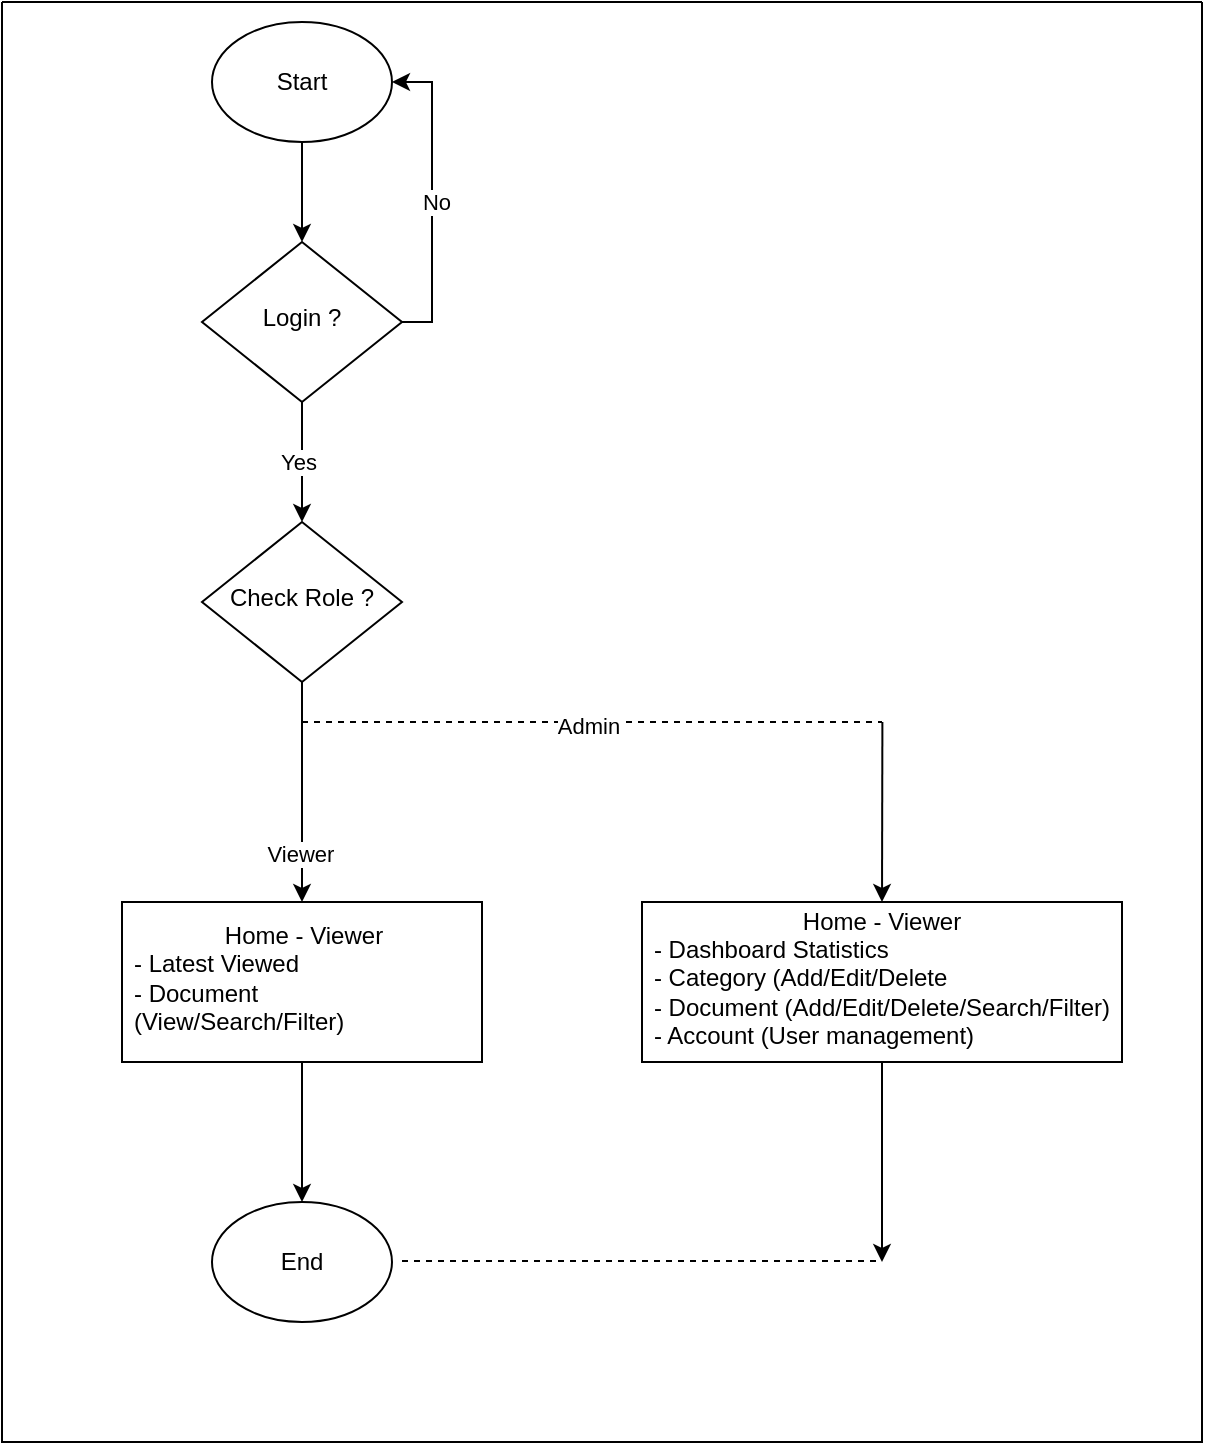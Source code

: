 <mxfile version="28.2.5">
  <diagram id="C5RBs43oDa-KdzZeNtuy" name="Page-1">
    <mxGraphModel dx="1665" dy="761" grid="1" gridSize="10" guides="1" tooltips="1" connect="1" arrows="1" fold="1" page="1" pageScale="1" pageWidth="827" pageHeight="1169" math="0" shadow="0">
      <root>
        <mxCell id="WIyWlLk6GJQsqaUBKTNV-0" />
        <mxCell id="WIyWlLk6GJQsqaUBKTNV-1" parent="WIyWlLk6GJQsqaUBKTNV-0" />
        <mxCell id="KvHcU47rv7xYEL3rzJnX-13" value="" style="swimlane;startSize=0;" vertex="1" parent="WIyWlLk6GJQsqaUBKTNV-1">
          <mxGeometry x="80" y="40" width="600" height="720" as="geometry" />
        </mxCell>
        <mxCell id="KvHcU47rv7xYEL3rzJnX-27" style="edgeStyle=orthogonalEdgeStyle;rounded=0;orthogonalLoop=1;jettySize=auto;html=1;entryX=1;entryY=0.5;entryDx=0;entryDy=0;" edge="1" parent="KvHcU47rv7xYEL3rzJnX-13" source="KvHcU47rv7xYEL3rzJnX-29" target="KvHcU47rv7xYEL3rzJnX-33">
          <mxGeometry relative="1" as="geometry">
            <Array as="points">
              <mxPoint x="215" y="160" />
              <mxPoint x="215" y="40" />
            </Array>
          </mxGeometry>
        </mxCell>
        <mxCell id="KvHcU47rv7xYEL3rzJnX-28" value="No" style="edgeLabel;html=1;align=center;verticalAlign=middle;resizable=0;points=[];" vertex="1" connectable="0" parent="KvHcU47rv7xYEL3rzJnX-27">
          <mxGeometry x="-0.032" y="-2" relative="1" as="geometry">
            <mxPoint as="offset" />
          </mxGeometry>
        </mxCell>
        <mxCell id="KvHcU47rv7xYEL3rzJnX-37" value="" style="edgeStyle=orthogonalEdgeStyle;rounded=0;orthogonalLoop=1;jettySize=auto;html=1;" edge="1" parent="KvHcU47rv7xYEL3rzJnX-13" source="KvHcU47rv7xYEL3rzJnX-29" target="KvHcU47rv7xYEL3rzJnX-36">
          <mxGeometry relative="1" as="geometry" />
        </mxCell>
        <mxCell id="KvHcU47rv7xYEL3rzJnX-38" value="Yes" style="edgeLabel;html=1;align=center;verticalAlign=middle;resizable=0;points=[];" vertex="1" connectable="0" parent="KvHcU47rv7xYEL3rzJnX-37">
          <mxGeometry y="-2" relative="1" as="geometry">
            <mxPoint as="offset" />
          </mxGeometry>
        </mxCell>
        <mxCell id="KvHcU47rv7xYEL3rzJnX-29" value="Login ?" style="rhombus;whiteSpace=wrap;html=1;shadow=0;fontFamily=Helvetica;fontSize=12;align=center;strokeWidth=1;spacing=6;spacingTop=-4;" vertex="1" parent="KvHcU47rv7xYEL3rzJnX-13">
          <mxGeometry x="100" y="120" width="100" height="80" as="geometry" />
        </mxCell>
        <mxCell id="KvHcU47rv7xYEL3rzJnX-32" value="" style="edgeStyle=orthogonalEdgeStyle;rounded=0;orthogonalLoop=1;jettySize=auto;html=1;" edge="1" parent="KvHcU47rv7xYEL3rzJnX-13" source="KvHcU47rv7xYEL3rzJnX-33" target="KvHcU47rv7xYEL3rzJnX-29">
          <mxGeometry relative="1" as="geometry" />
        </mxCell>
        <mxCell id="KvHcU47rv7xYEL3rzJnX-33" value="Start" style="ellipse;whiteSpace=wrap;html=1;" vertex="1" parent="KvHcU47rv7xYEL3rzJnX-13">
          <mxGeometry x="105" y="10" width="90" height="60" as="geometry" />
        </mxCell>
        <mxCell id="KvHcU47rv7xYEL3rzJnX-57" style="edgeStyle=orthogonalEdgeStyle;rounded=0;orthogonalLoop=1;jettySize=auto;html=1;entryX=0.5;entryY=0;entryDx=0;entryDy=0;" edge="1" parent="KvHcU47rv7xYEL3rzJnX-13" source="KvHcU47rv7xYEL3rzJnX-36" target="KvHcU47rv7xYEL3rzJnX-41">
          <mxGeometry relative="1" as="geometry" />
        </mxCell>
        <mxCell id="KvHcU47rv7xYEL3rzJnX-62" value="Viewer" style="edgeLabel;html=1;align=center;verticalAlign=middle;resizable=0;points=[];" vertex="1" connectable="0" parent="KvHcU47rv7xYEL3rzJnX-57">
          <mxGeometry x="0.564" y="-1" relative="1" as="geometry">
            <mxPoint as="offset" />
          </mxGeometry>
        </mxCell>
        <mxCell id="KvHcU47rv7xYEL3rzJnX-36" value="Check Role ?" style="rhombus;whiteSpace=wrap;html=1;shadow=0;fontFamily=Helvetica;fontSize=12;align=center;strokeWidth=1;spacing=6;spacingTop=-4;" vertex="1" parent="KvHcU47rv7xYEL3rzJnX-13">
          <mxGeometry x="100" y="260" width="100" height="80" as="geometry" />
        </mxCell>
        <mxCell id="KvHcU47rv7xYEL3rzJnX-56" style="edgeStyle=orthogonalEdgeStyle;rounded=0;orthogonalLoop=1;jettySize=auto;html=1;entryX=0.5;entryY=0;entryDx=0;entryDy=0;" edge="1" parent="KvHcU47rv7xYEL3rzJnX-13" source="KvHcU47rv7xYEL3rzJnX-41" target="KvHcU47rv7xYEL3rzJnX-54">
          <mxGeometry relative="1" as="geometry" />
        </mxCell>
        <mxCell id="KvHcU47rv7xYEL3rzJnX-41" value="&lt;div style=&quot;text-align: center;&quot;&gt;&lt;span style=&quot;background-color: transparent; color: light-dark(rgb(0, 0, 0), rgb(255, 255, 255));&quot;&gt;Home - Viewer&lt;/span&gt;&lt;/div&gt;- Latest Viewed&lt;br&gt;- Document (View/Search/Filter)" style="whiteSpace=wrap;html=1;shadow=0;strokeWidth=1;spacing=6;spacingTop=-4;align=left;" vertex="1" parent="KvHcU47rv7xYEL3rzJnX-13">
          <mxGeometry x="60" y="450" width="180" height="80" as="geometry" />
        </mxCell>
        <mxCell id="KvHcU47rv7xYEL3rzJnX-54" value="End" style="ellipse;whiteSpace=wrap;html=1;" vertex="1" parent="KvHcU47rv7xYEL3rzJnX-13">
          <mxGeometry x="105" y="600" width="90" height="60" as="geometry" />
        </mxCell>
        <mxCell id="KvHcU47rv7xYEL3rzJnX-58" value="&lt;div&gt;&lt;span style=&quot;background-color: transparent; color: light-dark(rgb(0, 0, 0), rgb(255, 255, 255));&quot;&gt;Home - Viewer&lt;/span&gt;&lt;/div&gt;&lt;span style=&quot;&quot;&gt;&lt;div style=&quot;text-align: left;&quot;&gt;&lt;span style=&quot;background-color: transparent; color: light-dark(rgb(0, 0, 0), rgb(255, 255, 255));&quot;&gt;- Dashboard Statistics&lt;/span&gt;&lt;/div&gt;&lt;/span&gt;&lt;span style=&quot;&quot;&gt;&lt;div style=&quot;text-align: left;&quot;&gt;&lt;span style=&quot;background-color: transparent; color: light-dark(rgb(0, 0, 0), rgb(255, 255, 255));&quot;&gt;- Category (Add/Edit/Delete&lt;/span&gt;&lt;/div&gt;&lt;/span&gt;&lt;span style=&quot;&quot;&gt;&lt;div style=&quot;text-align: left;&quot;&gt;&lt;span style=&quot;background-color: transparent; color: light-dark(rgb(0, 0, 0), rgb(255, 255, 255));&quot;&gt;- Document (Add/Edit/Delete/Search/Filter)&lt;br&gt;- Account (User management)&lt;/span&gt;&lt;/div&gt;&lt;/span&gt;" style="whiteSpace=wrap;html=1;shadow=0;strokeWidth=1;spacing=6;spacingTop=-4;" vertex="1" parent="KvHcU47rv7xYEL3rzJnX-13">
          <mxGeometry x="320" y="450" width="240" height="80" as="geometry" />
        </mxCell>
        <mxCell id="KvHcU47rv7xYEL3rzJnX-59" value="" style="endArrow=classic;html=1;rounded=0;entryX=0.5;entryY=0;entryDx=0;entryDy=0;exitX=0.667;exitY=0.5;exitDx=0;exitDy=0;exitPerimeter=0;" edge="1" parent="KvHcU47rv7xYEL3rzJnX-13" target="KvHcU47rv7xYEL3rzJnX-58">
          <mxGeometry width="50" height="50" relative="1" as="geometry">
            <mxPoint x="440.2" y="360" as="sourcePoint" />
            <mxPoint x="400" y="350" as="targetPoint" />
          </mxGeometry>
        </mxCell>
        <mxCell id="KvHcU47rv7xYEL3rzJnX-63" value="" style="endArrow=classic;html=1;rounded=0;exitX=0.5;exitY=1;exitDx=0;exitDy=0;" edge="1" parent="KvHcU47rv7xYEL3rzJnX-13" source="KvHcU47rv7xYEL3rzJnX-58">
          <mxGeometry width="50" height="50" relative="1" as="geometry">
            <mxPoint x="350" y="400" as="sourcePoint" />
            <mxPoint x="440" y="630" as="targetPoint" />
          </mxGeometry>
        </mxCell>
        <mxCell id="KvHcU47rv7xYEL3rzJnX-64" value="" style="endArrow=none;dashed=1;html=1;rounded=0;" edge="1" parent="KvHcU47rv7xYEL3rzJnX-13">
          <mxGeometry width="50" height="50" relative="1" as="geometry">
            <mxPoint x="200" y="629.5" as="sourcePoint" />
            <mxPoint x="440" y="629.5" as="targetPoint" />
            <Array as="points">
              <mxPoint x="200" y="629.5" />
            </Array>
          </mxGeometry>
        </mxCell>
        <mxCell id="KvHcU47rv7xYEL3rzJnX-60" value="" style="endArrow=none;dashed=1;html=1;rounded=0;" edge="1" parent="WIyWlLk6GJQsqaUBKTNV-1">
          <mxGeometry width="50" height="50" relative="1" as="geometry">
            <mxPoint x="230" y="400" as="sourcePoint" />
            <mxPoint x="520" y="400" as="targetPoint" />
          </mxGeometry>
        </mxCell>
        <mxCell id="KvHcU47rv7xYEL3rzJnX-61" value="Admin" style="edgeLabel;html=1;align=center;verticalAlign=middle;resizable=0;points=[];" vertex="1" connectable="0" parent="KvHcU47rv7xYEL3rzJnX-60">
          <mxGeometry x="-0.014" y="-2" relative="1" as="geometry">
            <mxPoint as="offset" />
          </mxGeometry>
        </mxCell>
      </root>
    </mxGraphModel>
  </diagram>
</mxfile>
